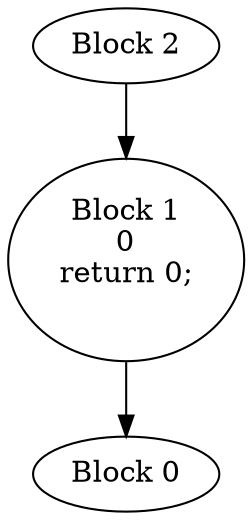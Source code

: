 digraph CFG {
  Block0 [label="Block 0\n"]
  Block1 [label="Block 1\n0\nreturn 0;
\n"]
  Block1 -> Block0
  Block2 [label="Block 2\n"]
  Block2 -> Block1
}
